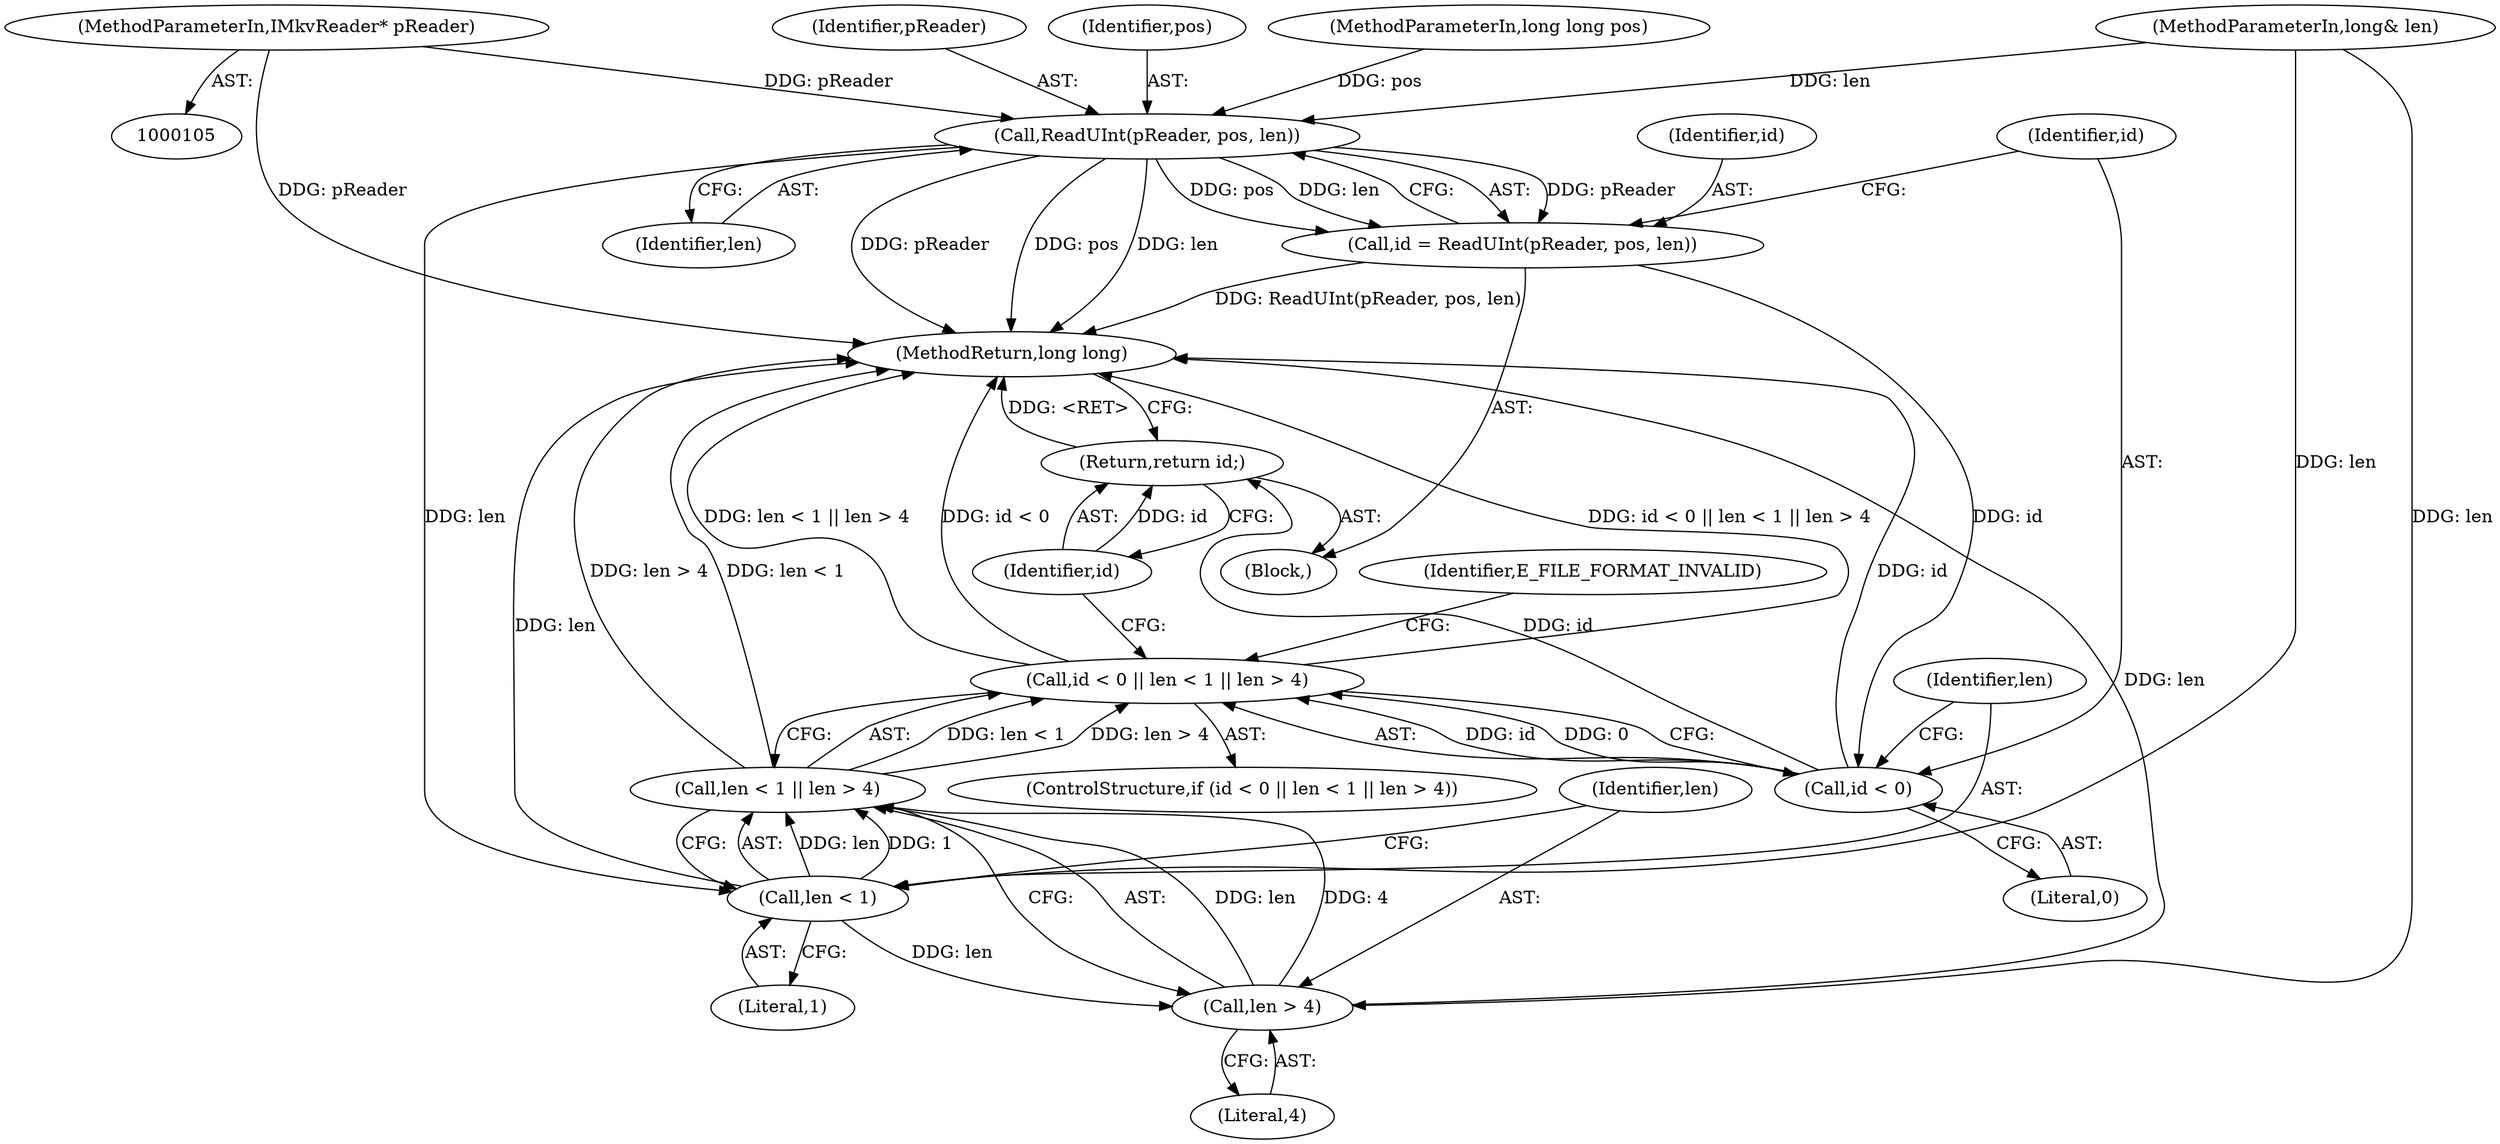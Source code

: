 digraph "0_Android_cc274e2abe8b2a6698a5c47d8aa4bb45f1f9538d_22@pointer" {
"1000106" [label="(MethodParameterIn,IMkvReader* pReader)"];
"1000113" [label="(Call,ReadUInt(pReader, pos, len))"];
"1000111" [label="(Call,id = ReadUInt(pReader, pos, len))"];
"1000119" [label="(Call,id < 0)"];
"1000118" [label="(Call,id < 0 || len < 1 || len > 4)"];
"1000132" [label="(Return,return id;)"];
"1000123" [label="(Call,len < 1)"];
"1000122" [label="(Call,len < 1 || len > 4)"];
"1000126" [label="(Call,len > 4)"];
"1000123" [label="(Call,len < 1)"];
"1000112" [label="(Identifier,id)"];
"1000127" [label="(Identifier,len)"];
"1000116" [label="(Identifier,len)"];
"1000107" [label="(MethodParameterIn,long long pos)"];
"1000121" [label="(Literal,0)"];
"1000114" [label="(Identifier,pReader)"];
"1000126" [label="(Call,len > 4)"];
"1000124" [label="(Identifier,len)"];
"1000125" [label="(Literal,1)"];
"1000109" [label="(Block,)"];
"1000113" [label="(Call,ReadUInt(pReader, pos, len))"];
"1000115" [label="(Identifier,pos)"];
"1000119" [label="(Call,id < 0)"];
"1000134" [label="(MethodReturn,long long)"];
"1000117" [label="(ControlStructure,if (id < 0 || len < 1 || len > 4))"];
"1000133" [label="(Identifier,id)"];
"1000111" [label="(Call,id = ReadUInt(pReader, pos, len))"];
"1000118" [label="(Call,id < 0 || len < 1 || len > 4)"];
"1000128" [label="(Literal,4)"];
"1000108" [label="(MethodParameterIn,long& len)"];
"1000120" [label="(Identifier,id)"];
"1000122" [label="(Call,len < 1 || len > 4)"];
"1000106" [label="(MethodParameterIn,IMkvReader* pReader)"];
"1000132" [label="(Return,return id;)"];
"1000131" [label="(Identifier,E_FILE_FORMAT_INVALID)"];
"1000106" -> "1000105"  [label="AST: "];
"1000106" -> "1000134"  [label="DDG: pReader"];
"1000106" -> "1000113"  [label="DDG: pReader"];
"1000113" -> "1000111"  [label="AST: "];
"1000113" -> "1000116"  [label="CFG: "];
"1000114" -> "1000113"  [label="AST: "];
"1000115" -> "1000113"  [label="AST: "];
"1000116" -> "1000113"  [label="AST: "];
"1000111" -> "1000113"  [label="CFG: "];
"1000113" -> "1000134"  [label="DDG: pReader"];
"1000113" -> "1000134"  [label="DDG: pos"];
"1000113" -> "1000134"  [label="DDG: len"];
"1000113" -> "1000111"  [label="DDG: pReader"];
"1000113" -> "1000111"  [label="DDG: pos"];
"1000113" -> "1000111"  [label="DDG: len"];
"1000107" -> "1000113"  [label="DDG: pos"];
"1000108" -> "1000113"  [label="DDG: len"];
"1000113" -> "1000123"  [label="DDG: len"];
"1000111" -> "1000109"  [label="AST: "];
"1000112" -> "1000111"  [label="AST: "];
"1000120" -> "1000111"  [label="CFG: "];
"1000111" -> "1000134"  [label="DDG: ReadUInt(pReader, pos, len)"];
"1000111" -> "1000119"  [label="DDG: id"];
"1000119" -> "1000118"  [label="AST: "];
"1000119" -> "1000121"  [label="CFG: "];
"1000120" -> "1000119"  [label="AST: "];
"1000121" -> "1000119"  [label="AST: "];
"1000124" -> "1000119"  [label="CFG: "];
"1000118" -> "1000119"  [label="CFG: "];
"1000119" -> "1000134"  [label="DDG: id"];
"1000119" -> "1000118"  [label="DDG: id"];
"1000119" -> "1000118"  [label="DDG: 0"];
"1000119" -> "1000132"  [label="DDG: id"];
"1000118" -> "1000117"  [label="AST: "];
"1000118" -> "1000122"  [label="CFG: "];
"1000122" -> "1000118"  [label="AST: "];
"1000131" -> "1000118"  [label="CFG: "];
"1000133" -> "1000118"  [label="CFG: "];
"1000118" -> "1000134"  [label="DDG: id < 0 || len < 1 || len > 4"];
"1000118" -> "1000134"  [label="DDG: len < 1 || len > 4"];
"1000118" -> "1000134"  [label="DDG: id < 0"];
"1000122" -> "1000118"  [label="DDG: len < 1"];
"1000122" -> "1000118"  [label="DDG: len > 4"];
"1000132" -> "1000109"  [label="AST: "];
"1000132" -> "1000133"  [label="CFG: "];
"1000133" -> "1000132"  [label="AST: "];
"1000134" -> "1000132"  [label="CFG: "];
"1000132" -> "1000134"  [label="DDG: <RET>"];
"1000133" -> "1000132"  [label="DDG: id"];
"1000123" -> "1000122"  [label="AST: "];
"1000123" -> "1000125"  [label="CFG: "];
"1000124" -> "1000123"  [label="AST: "];
"1000125" -> "1000123"  [label="AST: "];
"1000127" -> "1000123"  [label="CFG: "];
"1000122" -> "1000123"  [label="CFG: "];
"1000123" -> "1000134"  [label="DDG: len"];
"1000123" -> "1000122"  [label="DDG: len"];
"1000123" -> "1000122"  [label="DDG: 1"];
"1000108" -> "1000123"  [label="DDG: len"];
"1000123" -> "1000126"  [label="DDG: len"];
"1000122" -> "1000126"  [label="CFG: "];
"1000126" -> "1000122"  [label="AST: "];
"1000122" -> "1000134"  [label="DDG: len > 4"];
"1000122" -> "1000134"  [label="DDG: len < 1"];
"1000126" -> "1000122"  [label="DDG: len"];
"1000126" -> "1000122"  [label="DDG: 4"];
"1000126" -> "1000128"  [label="CFG: "];
"1000127" -> "1000126"  [label="AST: "];
"1000128" -> "1000126"  [label="AST: "];
"1000126" -> "1000134"  [label="DDG: len"];
"1000108" -> "1000126"  [label="DDG: len"];
}
